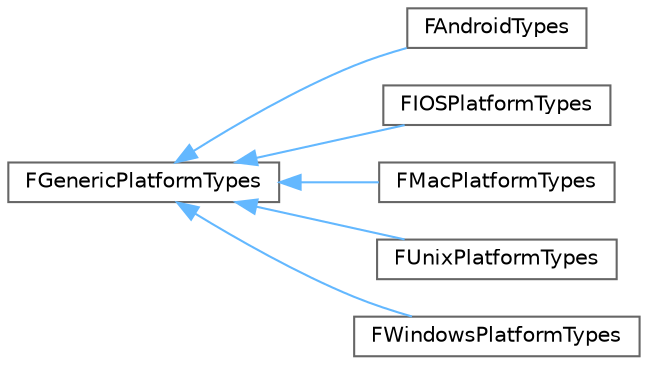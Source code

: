 digraph "Graphical Class Hierarchy"
{
 // INTERACTIVE_SVG=YES
 // LATEX_PDF_SIZE
  bgcolor="transparent";
  edge [fontname=Helvetica,fontsize=10,labelfontname=Helvetica,labelfontsize=10];
  node [fontname=Helvetica,fontsize=10,shape=box,height=0.2,width=0.4];
  rankdir="LR";
  Node0 [id="Node000000",label="FGenericPlatformTypes",height=0.2,width=0.4,color="grey40", fillcolor="white", style="filled",URL="$d4/dfc/structFGenericPlatformTypes.html",tooltip="Generic types for almost all compilers and platforms."];
  Node0 -> Node1 [id="edge4009_Node000000_Node000001",dir="back",color="steelblue1",style="solid",tooltip=" "];
  Node1 [id="Node000001",label="FAndroidTypes",height=0.2,width=0.4,color="grey40", fillcolor="white", style="filled",URL="$dc/d19/structFAndroidTypes.html",tooltip="Android specific types."];
  Node0 -> Node2 [id="edge4010_Node000000_Node000002",dir="back",color="steelblue1",style="solid",tooltip=" "];
  Node2 [id="Node000002",label="FIOSPlatformTypes",height=0.2,width=0.4,color="grey40", fillcolor="white", style="filled",URL="$dc/d86/structFIOSPlatformTypes.html",tooltip="iOS specific types"];
  Node0 -> Node3 [id="edge4011_Node000000_Node000003",dir="back",color="steelblue1",style="solid",tooltip=" "];
  Node3 [id="Node000003",label="FMacPlatformTypes",height=0.2,width=0.4,color="grey40", fillcolor="white", style="filled",URL="$dd/d2e/structFMacPlatformTypes.html",tooltip="Mac specific types."];
  Node0 -> Node4 [id="edge4012_Node000000_Node000004",dir="back",color="steelblue1",style="solid",tooltip=" "];
  Node4 [id="Node000004",label="FUnixPlatformTypes",height=0.2,width=0.4,color="grey40", fillcolor="white", style="filled",URL="$dc/d68/structFUnixPlatformTypes.html",tooltip="Unix specific types."];
  Node0 -> Node5 [id="edge4013_Node000000_Node000005",dir="back",color="steelblue1",style="solid",tooltip=" "];
  Node5 [id="Node000005",label="FWindowsPlatformTypes",height=0.2,width=0.4,color="grey40", fillcolor="white", style="filled",URL="$df/d5d/structFWindowsPlatformTypes.html",tooltip="Windows specific types."];
}
